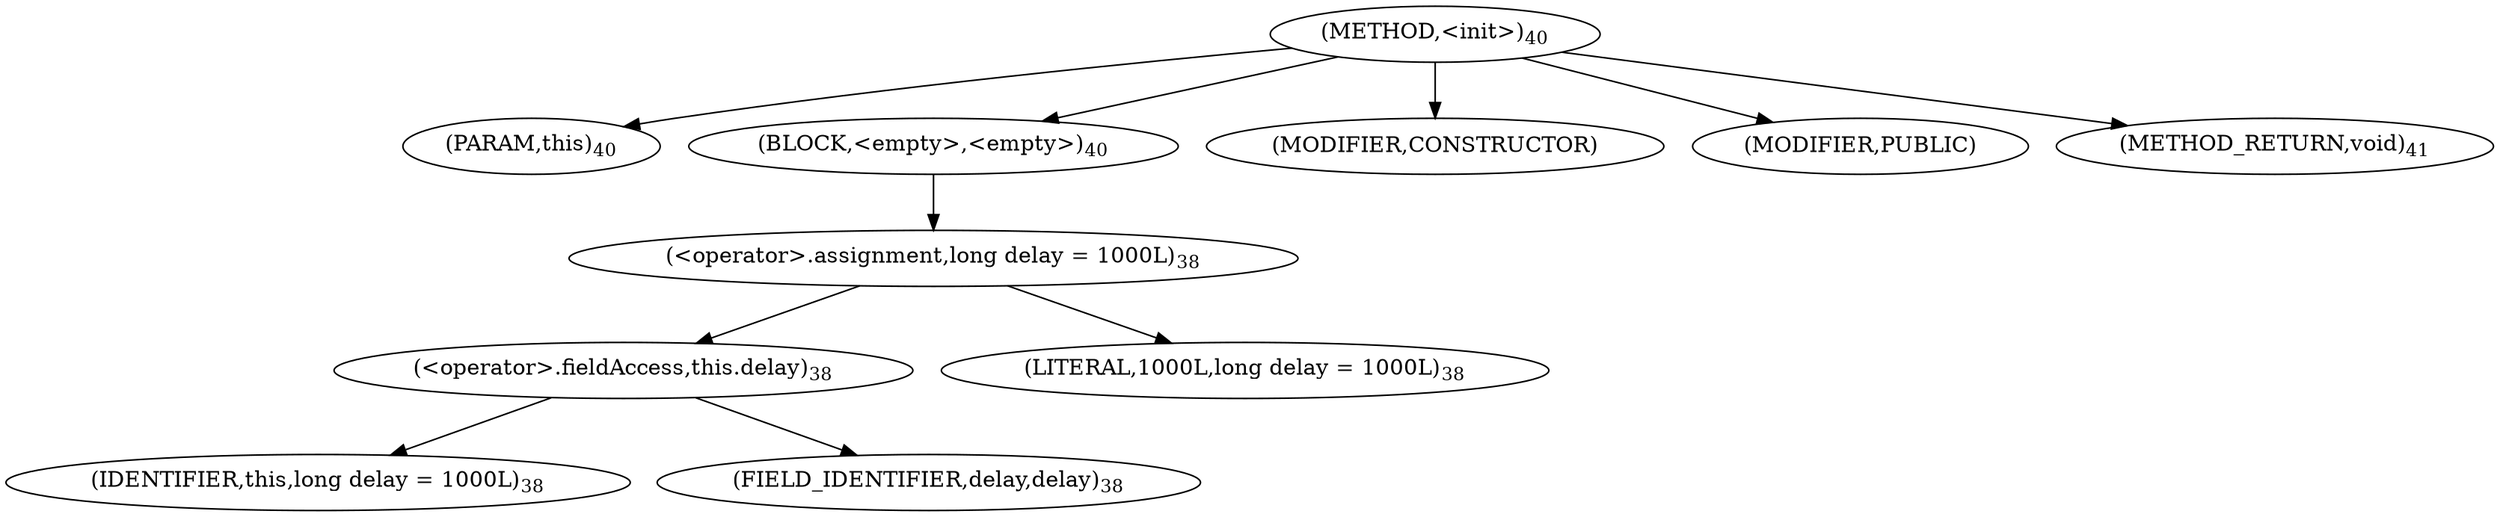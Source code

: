 digraph "&lt;init&gt;" {  
"29" [label = <(METHOD,&lt;init&gt;)<SUB>40</SUB>> ]
"30" [label = <(PARAM,this)<SUB>40</SUB>> ]
"31" [label = <(BLOCK,&lt;empty&gt;,&lt;empty&gt;)<SUB>40</SUB>> ]
"32" [label = <(&lt;operator&gt;.assignment,long delay = 1000L)<SUB>38</SUB>> ]
"33" [label = <(&lt;operator&gt;.fieldAccess,this.delay)<SUB>38</SUB>> ]
"34" [label = <(IDENTIFIER,this,long delay = 1000L)<SUB>38</SUB>> ]
"35" [label = <(FIELD_IDENTIFIER,delay,delay)<SUB>38</SUB>> ]
"36" [label = <(LITERAL,1000L,long delay = 1000L)<SUB>38</SUB>> ]
"37" [label = <(MODIFIER,CONSTRUCTOR)> ]
"38" [label = <(MODIFIER,PUBLIC)> ]
"39" [label = <(METHOD_RETURN,void)<SUB>41</SUB>> ]
  "29" -> "30" 
  "29" -> "31" 
  "29" -> "37" 
  "29" -> "38" 
  "29" -> "39" 
  "31" -> "32" 
  "32" -> "33" 
  "32" -> "36" 
  "33" -> "34" 
  "33" -> "35" 
}

